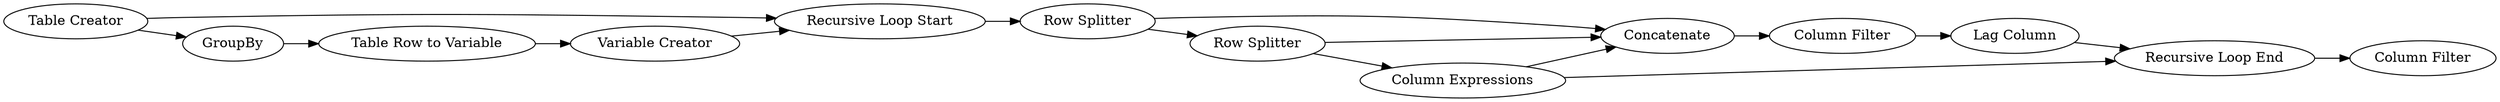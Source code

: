 digraph {
	26 [label="Table Creator"]
	29 [label="Variable Creator"]
	32 [label="Recursive Loop Start"]
	33 [label="Recursive Loop End"]
	35 [label="Lag Column"]
	37 [label="Row Splitter"]
	38 [label="Column Expressions"]
	39 [label=Concatenate]
	40 [label="Column Filter"]
	42 [label=GroupBy]
	43 [label="Table Row to Variable"]
	44 [label="Row Splitter"]
	45 [label="Column Filter"]
	26 -> 42
	26 -> 32
	29 -> 32
	32 -> 37
	33 -> 45
	35 -> 33
	37 -> 39
	37 -> 44
	38 -> 39
	38 -> 33
	39 -> 40
	40 -> 35
	42 -> 43
	43 -> 29
	44 -> 38
	44 -> 39
	rankdir=LR
}
